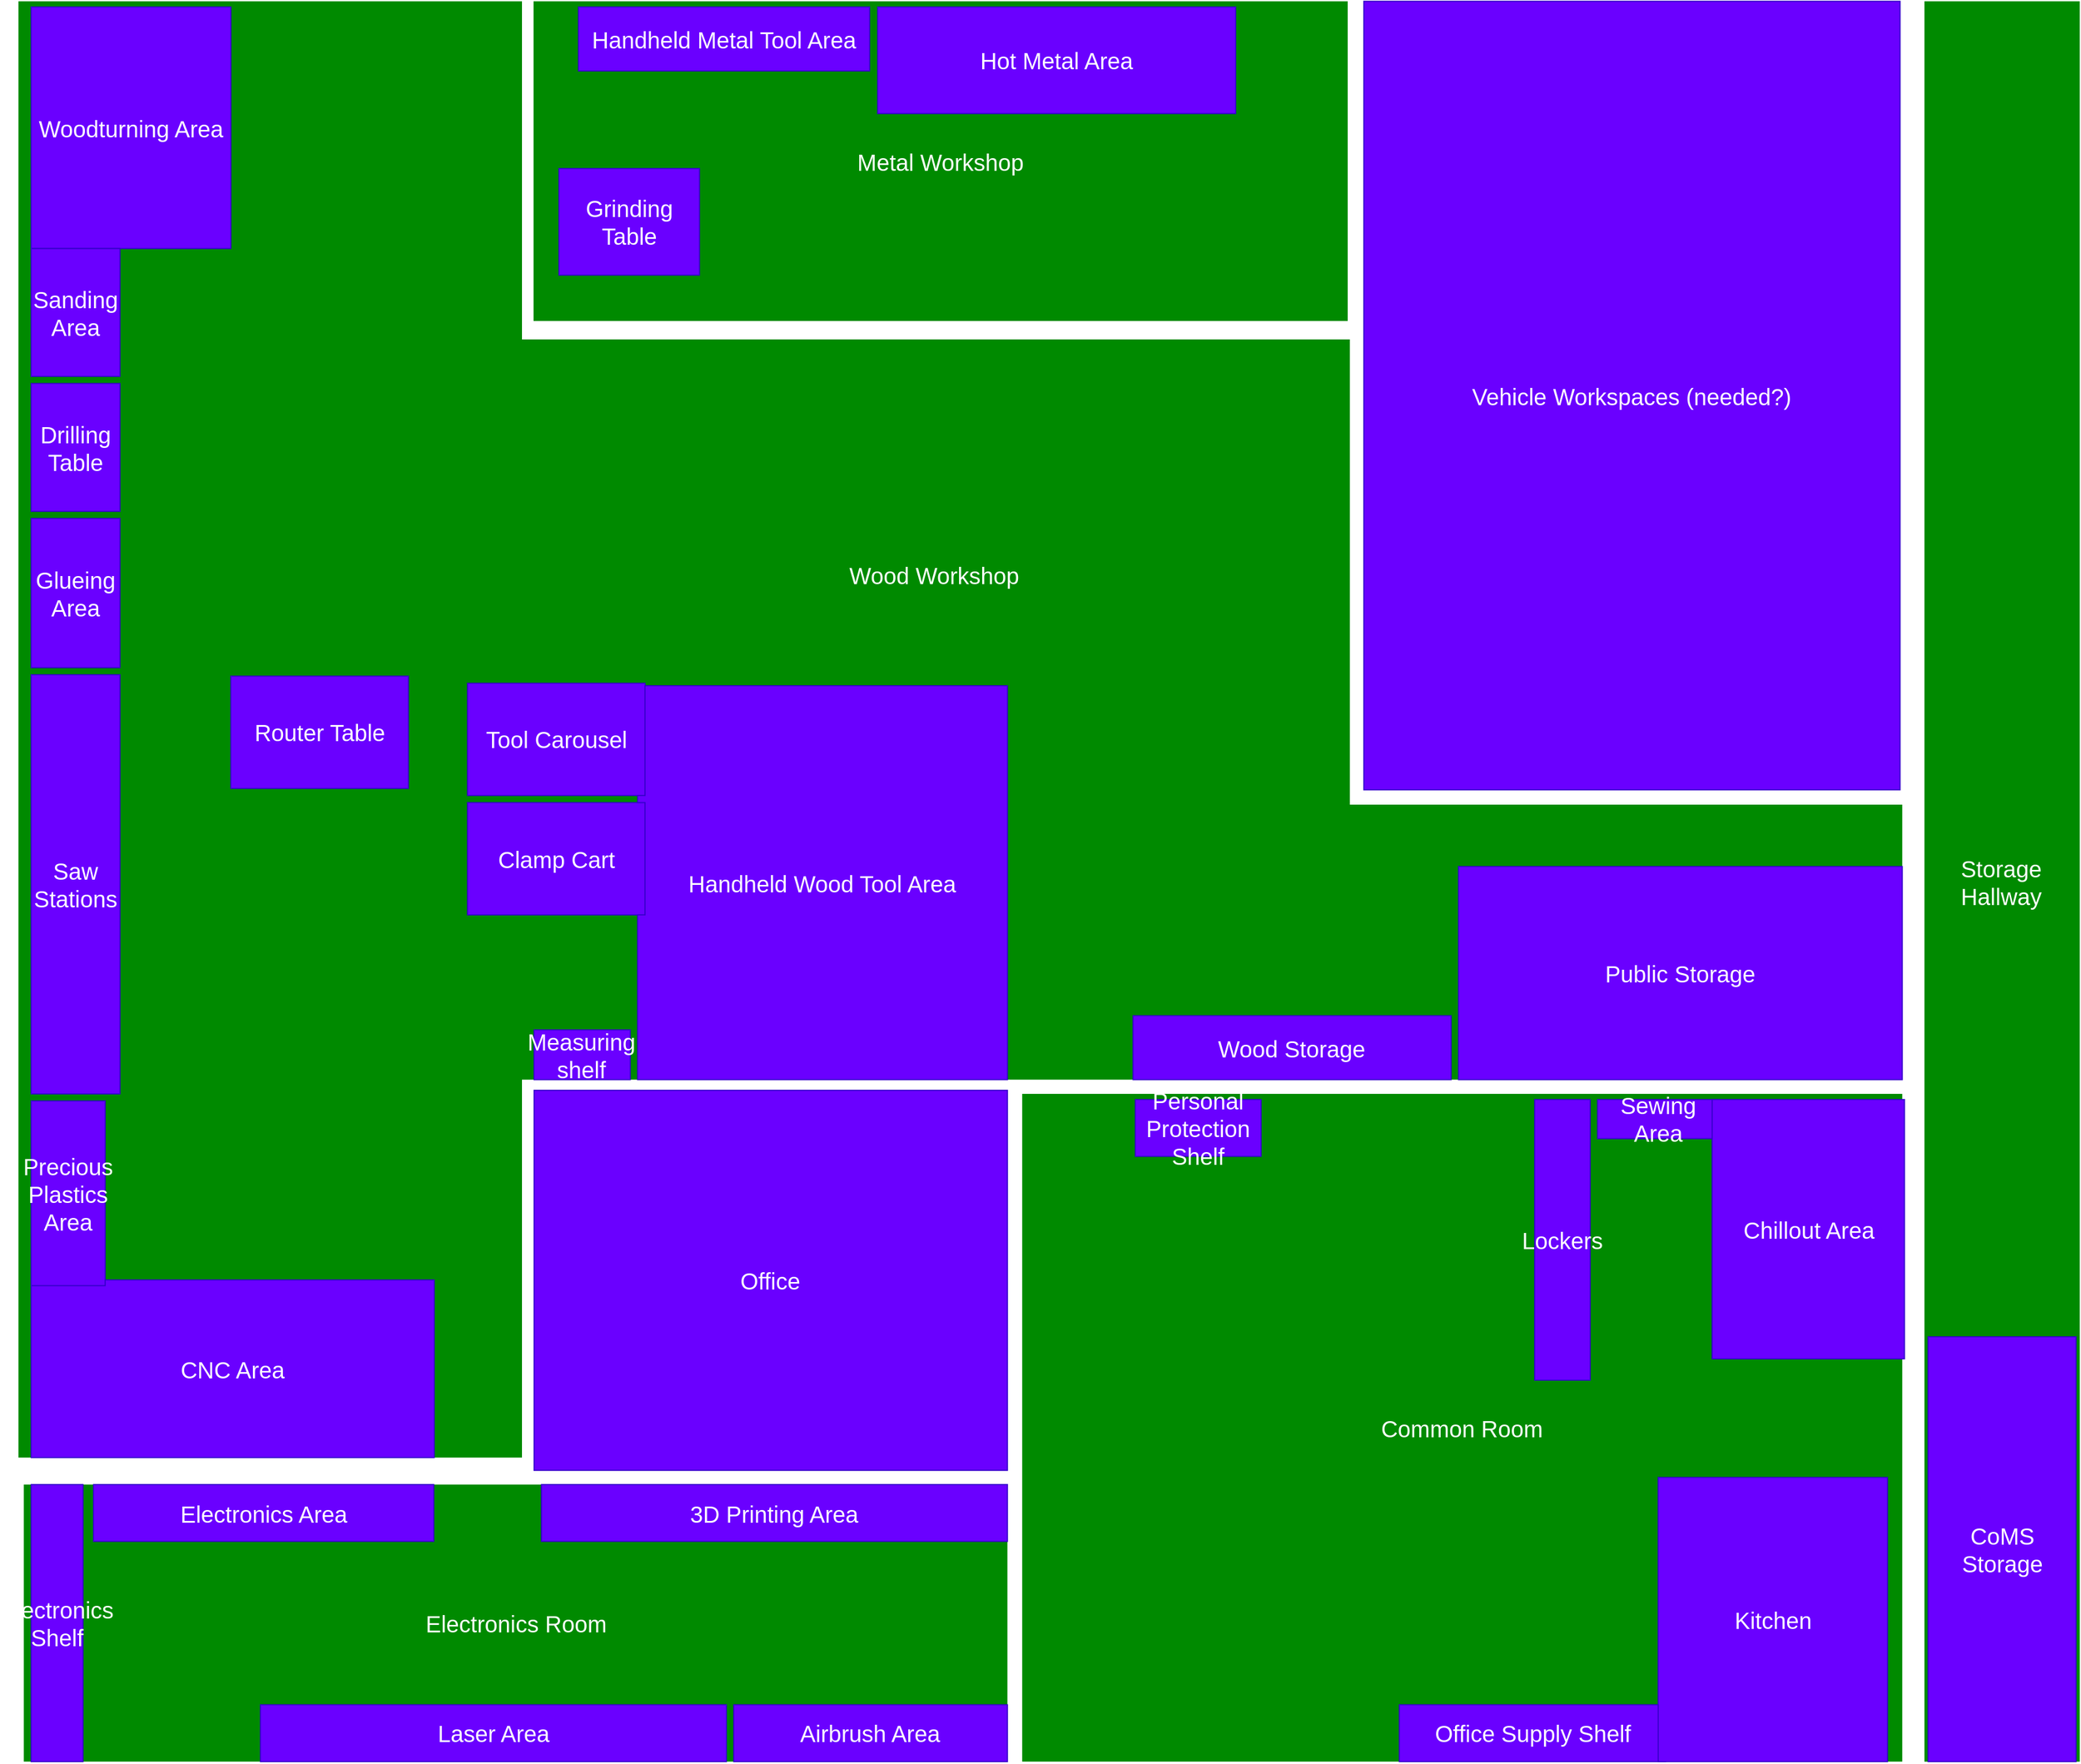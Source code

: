 <mxfile version="20.2.7" type="github">
  <diagram id="Z9USFGTLJIX7_FAzGUqJ" name="Page-1">
    <mxGraphModel dx="3514" dy="2776" grid="0" gridSize="10" guides="1" tooltips="1" connect="1" arrows="1" fold="1" page="1" pageScale="1" pageWidth="827" pageHeight="1169" math="0" shadow="0">
      <root>
        <mxCell id="0" />
        <mxCell id="1" parent="0" />
        <mxCell id="dVGMr21RCzNyEH1sTANa-41" value="Metal Workshop" style="rounded=0;whiteSpace=wrap;html=1;fillColor=#008a00;fontColor=#ffffff;fontSize=20;strokeColor=none;" parent="1" vertex="1">
          <mxGeometry x="-323" y="-1021.85" width="705" height="276.9" as="geometry" />
        </mxCell>
        <mxCell id="dVGMr21RCzNyEH1sTANa-31" value="Storage Hallway" style="rounded=0;whiteSpace=wrap;html=1;fillColor=#008a00;fontColor=#ffffff;fontSize=20;strokeColor=none;" parent="1" vertex="1">
          <mxGeometry x="881.43" y="-1021.86" width="134.48" height="1524.86" as="geometry" />
        </mxCell>
        <mxCell id="dVGMr21RCzNyEH1sTANa-30" value="Common Room" style="rounded=0;whiteSpace=wrap;html=1;fillColor=#008a00;fontColor=#ffffff;fontSize=20;strokeColor=none;" parent="1" vertex="1">
          <mxGeometry x="100.148" y="-75.48" width="762.069" height="578.409" as="geometry" />
        </mxCell>
        <mxCell id="dVGMr21RCzNyEH1sTANa-29" value="Electronics Room" style="rounded=0;whiteSpace=wrap;html=1;fillColor=#008a00;fontColor=#ffffff;fontSize=20;strokeColor=none;" parent="1" vertex="1">
          <mxGeometry x="-764.384" y="262.951" width="851.724" height="239.978" as="geometry" />
        </mxCell>
        <mxCell id="dVGMr21RCzNyEH1sTANa-27" value="" style="rounded=0;whiteSpace=wrap;html=1;fillColor=#008a00;fontColor=#ffffff;fontSize=20;strokeColor=none;" parent="1" vertex="1">
          <mxGeometry x="-337" y="-326" width="1199.22" height="238.21" as="geometry" />
        </mxCell>
        <mxCell id="dVGMr21RCzNyEH1sTANa-26" value="Wood Workshop" style="rounded=0;whiteSpace=wrap;html=1;fillColor=#008a00;fontColor=#ffffff;fontSize=20;strokeColor=none;" parent="1" vertex="1">
          <mxGeometry x="-336" y="-729" width="719.87" height="408" as="geometry" />
        </mxCell>
        <mxCell id="dVGMr21RCzNyEH1sTANa-25" value="" style="rounded=0;whiteSpace=wrap;html=1;fillColor=#008a00;fontColor=#ffffff;fontSize=20;strokeColor=none;" parent="1" vertex="1">
          <mxGeometry x="-769" y="-1021.85" width="436" height="1261.42" as="geometry" />
        </mxCell>
        <mxCell id="dVGMr21RCzNyEH1sTANa-2" value="Hot Metal Area" style="rounded=0;whiteSpace=wrap;html=1;fillColor=#6a00ff;strokeColor=#3700CC;fontColor=#ffffff;fontSize=20;" parent="1" vertex="1">
          <mxGeometry x="-25" y="-1016.93" width="310" height="92.3" as="geometry" />
        </mxCell>
        <mxCell id="dVGMr21RCzNyEH1sTANa-3" value="CoMS Storage" style="rounded=0;whiteSpace=wrap;html=1;fillColor=#6a00ff;strokeColor=#3700CC;fontColor=#ffffff;fontSize=20;" parent="1" vertex="1">
          <mxGeometry x="884.629" y="134.958" width="128.079" height="367.967" as="geometry" />
        </mxCell>
        <mxCell id="dVGMr21RCzNyEH1sTANa-4" value="Public Storage" style="rounded=0;whiteSpace=wrap;html=1;fillColor=#6a00ff;strokeColor=#3700CC;fontColor=#ffffff;fontSize=20;" parent="1" vertex="1">
          <mxGeometry x="477.98" y="-272.386" width="384.236" height="184.599" as="geometry" />
        </mxCell>
        <mxCell id="dVGMr21RCzNyEH1sTANa-5" value="Wood Storage" style="rounded=0;whiteSpace=wrap;html=1;fillColor=#6a00ff;strokeColor=#3700CC;fontColor=#ffffff;fontSize=20;" parent="1" vertex="1">
          <mxGeometry x="196.207" y="-143.167" width="275.369" height="55.38" as="geometry" />
        </mxCell>
        <mxCell id="dVGMr21RCzNyEH1sTANa-6" value="Handheld Wood Tool Area" style="rounded=0;whiteSpace=wrap;html=1;fillColor=#6a00ff;strokeColor=#3700CC;fontColor=#ffffff;fontSize=20;" parent="1" vertex="1">
          <mxGeometry x="-232.86" y="-429" width="320.2" height="341.21" as="geometry" />
        </mxCell>
        <mxCell id="dVGMr21RCzNyEH1sTANa-7" value="&lt;font style=&quot;font-size: 20px;&quot;&gt;Measuring shelf&lt;/font&gt;" style="rounded=0;whiteSpace=wrap;html=1;fillColor=#6a00ff;strokeColor=#3700CC;fontColor=#ffffff;fontSize=20;" parent="1" vertex="1">
          <mxGeometry x="-322.512" y="-130.86" width="83.251" height="43.073" as="geometry" />
        </mxCell>
        <mxCell id="dVGMr21RCzNyEH1sTANa-9" value="&lt;font style=&quot;font-size: 20px;&quot;&gt;CNC Area&lt;/font&gt;" style="rounded=0;whiteSpace=wrap;html=1;fillColor=#6a00ff;strokeColor=#3700CC;fontColor=#ffffff;fontSize=20;" parent="1" vertex="1">
          <mxGeometry x="-757.98" y="85.74" width="348.98" height="153.83" as="geometry" />
        </mxCell>
        <mxCell id="dVGMr21RCzNyEH1sTANa-10" value="&lt;font style=&quot;font-size: 20px;&quot;&gt;Precious Plastics Area&lt;/font&gt;" style="rounded=0;whiteSpace=wrap;html=1;fillColor=#6a00ff;strokeColor=#3700CC;fontColor=#ffffff;fontSize=20;" parent="1" vertex="1">
          <mxGeometry x="-757.98" y="-69.327" width="64.039" height="159.986" as="geometry" />
        </mxCell>
        <mxCell id="dVGMr21RCzNyEH1sTANa-11" value="&lt;font style=&quot;font-size: 20px;&quot;&gt;Office&lt;/font&gt;" style="rounded=0;whiteSpace=wrap;html=1;fillColor=#6a00ff;strokeColor=#3700CC;fontColor=#ffffff;fontSize=20;" parent="1" vertex="1">
          <mxGeometry x="-322.512" y="-78.557" width="409.852" height="329.201" as="geometry" />
        </mxCell>
        <mxCell id="dVGMr21RCzNyEH1sTANa-12" value="&lt;font style=&quot;font-size: 20px;&quot;&gt;3D Printing Area&lt;/font&gt;" style="rounded=0;whiteSpace=wrap;html=1;fillColor=#6a00ff;strokeColor=#3700CC;fontColor=#ffffff;fontSize=20;" parent="1" vertex="1">
          <mxGeometry x="-316.108" y="262.951" width="403.448" height="49.226" as="geometry" />
        </mxCell>
        <mxCell id="dVGMr21RCzNyEH1sTANa-13" value="&lt;font style=&quot;font-size: 20px;&quot;&gt;Laser Area&lt;/font&gt;" style="rounded=0;whiteSpace=wrap;html=1;fillColor=#6a00ff;strokeColor=#3700CC;fontColor=#ffffff;fontSize=20;" parent="1" vertex="1">
          <mxGeometry x="-559.458" y="453.703" width="403.448" height="49.226" as="geometry" />
        </mxCell>
        <mxCell id="dVGMr21RCzNyEH1sTANa-14" value="&lt;font style=&quot;font-size: 20px;&quot;&gt;Electronics Area&lt;/font&gt;" style="rounded=0;whiteSpace=wrap;html=1;fillColor=#6a00ff;strokeColor=#3700CC;fontColor=#ffffff;fontSize=20;" parent="1" vertex="1">
          <mxGeometry x="-704.001" y="262.951" width="294.581" height="49.226" as="geometry" />
        </mxCell>
        <mxCell id="dVGMr21RCzNyEH1sTANa-15" value="&lt;font style=&quot;font-size: 20px;&quot;&gt;Electronics Shelf&lt;/font&gt;" style="rounded=0;whiteSpace=wrap;html=1;fillColor=#6a00ff;strokeColor=#3700CC;fontColor=#ffffff;fontSize=20;" parent="1" vertex="1">
          <mxGeometry x="-757.98" y="262.951" width="44.828" height="239.978" as="geometry" />
        </mxCell>
        <mxCell id="dVGMr21RCzNyEH1sTANa-16" value="&lt;font style=&quot;font-size: 20px;&quot;&gt;Airbrush Area&lt;/font&gt;" style="rounded=0;whiteSpace=wrap;html=1;fillColor=#6a00ff;strokeColor=#3700CC;fontColor=#ffffff;fontSize=20;" parent="1" vertex="1">
          <mxGeometry x="-149.606" y="453.703" width="236.946" height="49.226" as="geometry" />
        </mxCell>
        <mxCell id="dVGMr21RCzNyEH1sTANa-17" value="Office Supply Shelf" style="rounded=0;whiteSpace=wrap;html=1;fillColor=#6a00ff;strokeColor=#3700CC;fontColor=#ffffff;fontSize=20;" parent="1" vertex="1">
          <mxGeometry x="426.749" y="453.703" width="230.542" height="49.226" as="geometry" />
        </mxCell>
        <mxCell id="dVGMr21RCzNyEH1sTANa-18" value="Personal Protection Shelf" style="rounded=0;whiteSpace=wrap;html=1;fillColor=#6a00ff;strokeColor=#3700CC;fontColor=#ffffff;fontSize=20;" parent="1" vertex="1">
          <mxGeometry x="198.128" y="-70.558" width="108.867" height="49.226" as="geometry" />
        </mxCell>
        <mxCell id="dVGMr21RCzNyEH1sTANa-19" value="Lockers" style="rounded=0;whiteSpace=wrap;html=1;fillColor=#6a00ff;strokeColor=#3700CC;fontColor=#ffffff;fontSize=20;" parent="1" vertex="1">
          <mxGeometry x="543.941" y="-70.558" width="48.03" height="243.055" as="geometry" />
        </mxCell>
        <mxCell id="dVGMr21RCzNyEH1sTANa-20" value="Sewing Area" style="rounded=0;whiteSpace=wrap;html=1;fillColor=#6a00ff;strokeColor=#3700CC;fontColor=#ffffff;fontSize=20;" parent="1" vertex="1">
          <mxGeometry x="598.374" y="-70.558" width="105.665" height="33.843" as="geometry" />
        </mxCell>
        <mxCell id="dVGMr21RCzNyEH1sTANa-21" value="Chillout Area" style="rounded=0;whiteSpace=wrap;html=1;fillColor=#6a00ff;strokeColor=#3700CC;fontColor=#ffffff;fontSize=20;" parent="1" vertex="1">
          <mxGeometry x="697.635" y="-70.558" width="166.502" height="224.595" as="geometry" />
        </mxCell>
        <mxCell id="dVGMr21RCzNyEH1sTANa-22" value="Kitchen" style="rounded=0;whiteSpace=wrap;html=1;fillColor=#6a00ff;strokeColor=#3700CC;fontColor=#ffffff;fontSize=20;" parent="1" vertex="1">
          <mxGeometry x="650.887" y="256.797" width="198.522" height="246.132" as="geometry" />
        </mxCell>
        <mxCell id="dVGMr21RCzNyEH1sTANa-23" value="Vehicle Workspaces (needed?)" style="rounded=0;whiteSpace=wrap;html=1;fillColor=#6a00ff;strokeColor=#3700CC;fontColor=#ffffff;fontSize=20;" parent="1" vertex="1">
          <mxGeometry x="396.001" y="-1021.854" width="464.286" height="683.015" as="geometry" />
        </mxCell>
        <mxCell id="dVGMr21RCzNyEH1sTANa-24" value="Woodturning Area" style="rounded=0;whiteSpace=wrap;html=1;fillColor=#6a00ff;strokeColor=#3700CC;fontColor=#ffffff;fontSize=20;" parent="1" vertex="1">
          <mxGeometry x="-757.98" y="-1016.934" width="172.906" height="209.212" as="geometry" />
        </mxCell>
        <mxCell id="dVGMr21RCzNyEH1sTANa-33" value="Sanding Area" style="rounded=0;whiteSpace=wrap;html=1;fillColor=#6a00ff;strokeColor=#3700CC;fontColor=#ffffff;fontSize=20;" parent="1" vertex="1">
          <mxGeometry x="-757.98" y="-807.722" width="76.847" height="110.759" as="geometry" />
        </mxCell>
        <mxCell id="dVGMr21RCzNyEH1sTANa-34" value="Drilling Table" style="rounded=0;whiteSpace=wrap;html=1;fillColor=#6a00ff;strokeColor=#3700CC;fontColor=#ffffff;fontSize=20;" parent="1" vertex="1">
          <mxGeometry x="-757.98" y="-690.81" width="76.847" height="110.759" as="geometry" />
        </mxCell>
        <mxCell id="dVGMr21RCzNyEH1sTANa-35" value="Glueing Area" style="rounded=0;whiteSpace=wrap;html=1;fillColor=#6a00ff;strokeColor=#3700CC;fontColor=#ffffff;fontSize=20;" parent="1" vertex="1">
          <mxGeometry x="-757.98" y="-573.897" width="76.847" height="129.219" as="geometry" />
        </mxCell>
        <mxCell id="dVGMr21RCzNyEH1sTANa-36" value="Saw Stations" style="rounded=0;whiteSpace=wrap;html=1;fillColor=#6a00ff;strokeColor=#3700CC;fontColor=#ffffff;fontSize=20;" parent="1" vertex="1">
          <mxGeometry x="-757.98" y="-438.525" width="76.847" height="363.044" as="geometry" />
        </mxCell>
        <mxCell id="dVGMr21RCzNyEH1sTANa-37" value="Router Table" style="rounded=0;whiteSpace=wrap;html=1;fillColor=#6a00ff;strokeColor=#3700CC;fontColor=#ffffff;fontSize=20;" parent="1" vertex="1">
          <mxGeometry x="-585.074" y="-437.294" width="153.695" height="97.222" as="geometry" />
        </mxCell>
        <mxCell id="dVGMr21RCzNyEH1sTANa-38" value="Tool Carousel" style="rounded=0;whiteSpace=wrap;html=1;fillColor=#6a00ff;strokeColor=#3700CC;fontColor=#ffffff;fontSize=20;" parent="1" vertex="1">
          <mxGeometry x="-380.148" y="-431.141" width="153.695" height="97.222" as="geometry" />
        </mxCell>
        <mxCell id="dVGMr21RCzNyEH1sTANa-39" value="Clamp Cart" style="rounded=0;whiteSpace=wrap;html=1;fillColor=#6a00ff;strokeColor=#3700CC;fontColor=#ffffff;fontSize=20;" parent="1" vertex="1">
          <mxGeometry x="-380.148" y="-327.765" width="153.695" height="97.222" as="geometry" />
        </mxCell>
        <mxCell id="dVGMr21RCzNyEH1sTANa-40" value="Handheld Metal Tool Area" style="rounded=0;whiteSpace=wrap;html=1;fillColor=#6a00ff;strokeColor=#3700CC;fontColor=#ffffff;fontSize=20;" parent="1" vertex="1">
          <mxGeometry x="-284.09" y="-1016.93" width="252.09" height="55.38" as="geometry" />
        </mxCell>
        <mxCell id="oTyNJwHOFDVlNZPdW_3h-4" value="Grinding Table " style="rounded=0;whiteSpace=wrap;html=1;fillColor=#6a00ff;strokeColor=#3700CC;fontColor=#ffffff;fontSize=20;" parent="1" vertex="1">
          <mxGeometry x="-300.999" y="-877.004" width="121.675" height="92.299" as="geometry" />
        </mxCell>
      </root>
    </mxGraphModel>
  </diagram>
</mxfile>
